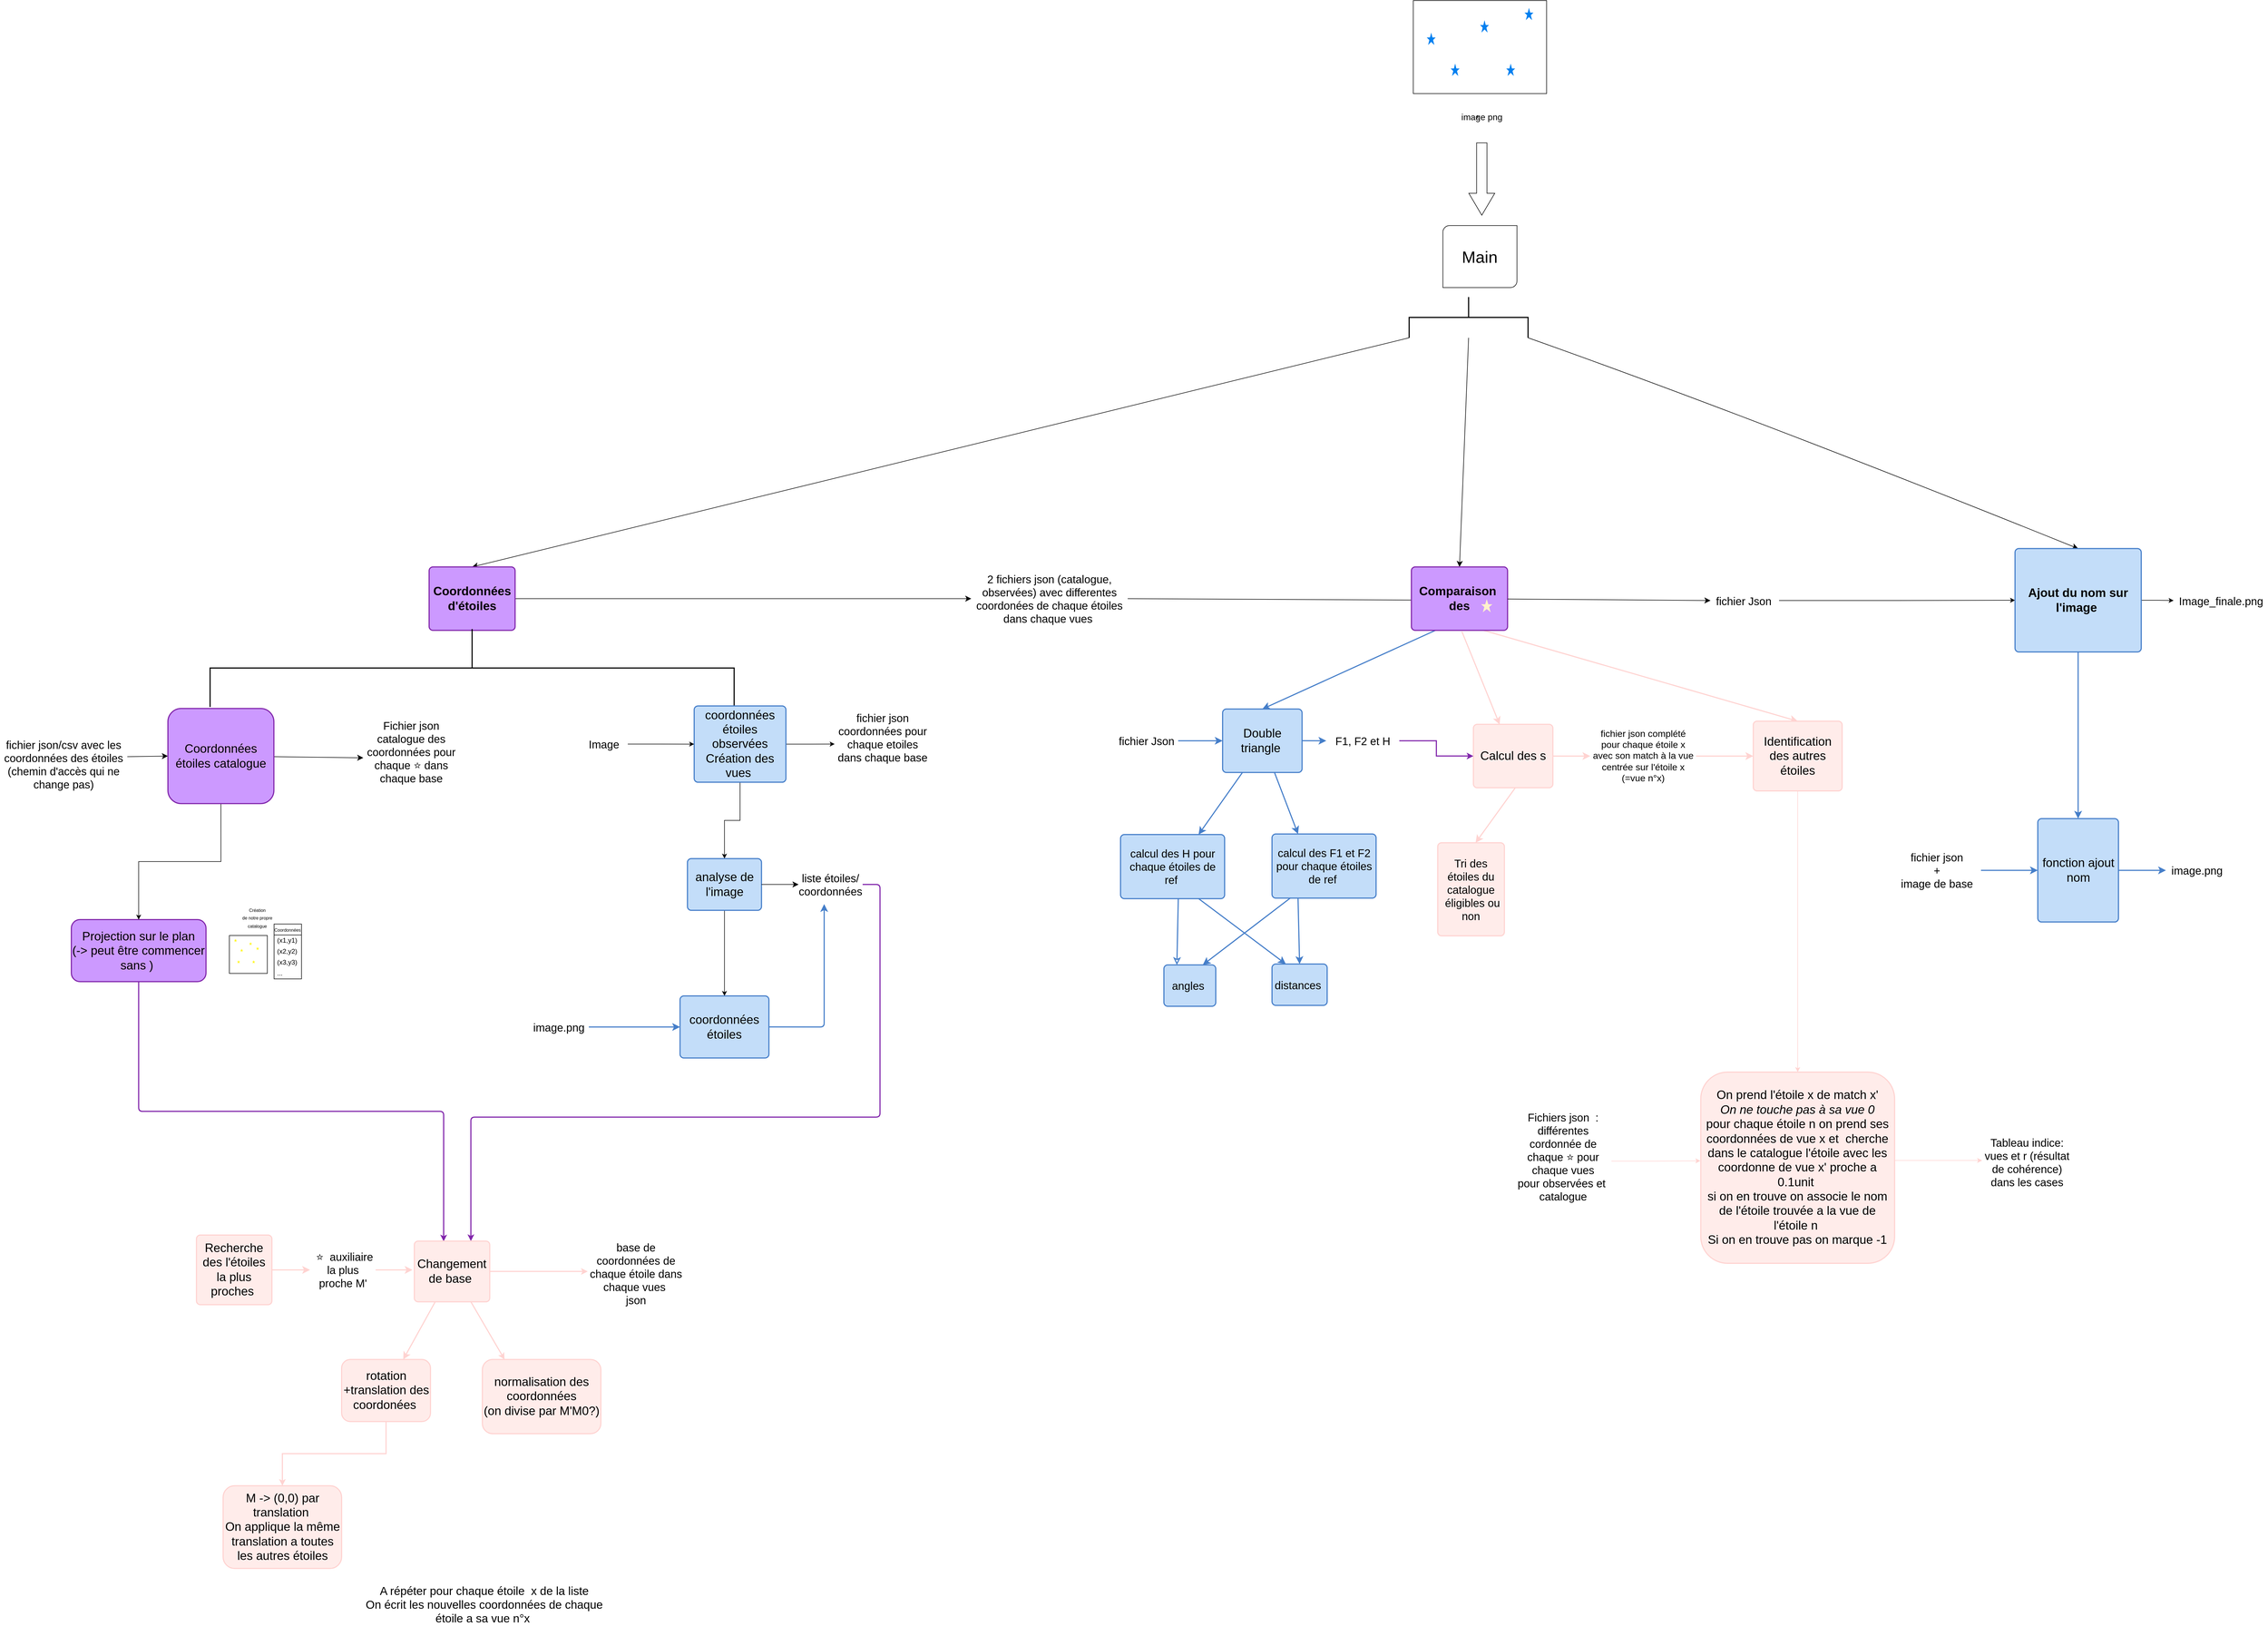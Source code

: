 <mxfile version="26.2.9">
  <diagram name="Page-1" id="2YBvvXClWsGukQMizWep">
    <mxGraphModel dx="1457" dy="742" grid="0" gridSize="10" guides="1" tooltips="1" connect="1" arrows="1" fold="1" page="1" pageScale="1" pageWidth="4681" pageHeight="3300" background="none" math="0" shadow="0">
      <root>
        <mxCell id="0" />
        <mxCell id="1" parent="0" />
        <mxCell id="vtyGRnQgsWWQ4yg0oaad-55" style="edgeStyle=none;curved=1;rounded=0;orthogonalLoop=1;jettySize=auto;html=1;exitX=1;exitY=1;exitDx=0;exitDy=0;exitPerimeter=0;entryX=0.5;entryY=0;entryDx=0;entryDy=0;fontSize=12;startSize=8;endSize=8;" parent="1" source="vtyGRnQgsWWQ4yg0oaad-3" target="vtyGRnQgsWWQ4yg0oaad-6" edge="1">
          <mxGeometry relative="1" as="geometry">
            <Array as="points" />
          </mxGeometry>
        </mxCell>
        <mxCell id="vtyGRnQgsWWQ4yg0oaad-61" style="edgeStyle=none;curved=1;rounded=0;orthogonalLoop=1;jettySize=auto;html=1;exitX=1;exitY=0.5;exitDx=0;exitDy=0;exitPerimeter=0;entryX=0.5;entryY=0;entryDx=0;entryDy=0;fontSize=12;startSize=8;endSize=8;" parent="1" source="vtyGRnQgsWWQ4yg0oaad-3" target="Y4Lj4d0mCqBKrfURwG_y-66" edge="1">
          <mxGeometry relative="1" as="geometry">
            <Array as="points" />
          </mxGeometry>
        </mxCell>
        <mxCell id="vtyGRnQgsWWQ4yg0oaad-69" style="edgeStyle=none;curved=1;rounded=0;orthogonalLoop=1;jettySize=auto;html=1;exitX=1;exitY=0;exitDx=0;exitDy=0;exitPerimeter=0;fontSize=12;startSize=8;endSize=8;entryX=0.5;entryY=0;entryDx=0;entryDy=0;" parent="1" source="vtyGRnQgsWWQ4yg0oaad-3" target="vtyGRnQgsWWQ4yg0oaad-72" edge="1">
          <mxGeometry relative="1" as="geometry">
            <mxPoint x="3627.228" y="1188.479" as="targetPoint" />
            <Array as="points">
              <mxPoint x="3240" y="928" />
            </Array>
          </mxGeometry>
        </mxCell>
        <mxCell id="vtyGRnQgsWWQ4yg0oaad-3" value="" style="strokeWidth=2;html=1;shape=mxgraph.flowchart.annotation_2;align=left;labelPosition=right;pointerEvents=1;rotation=90;" parent="1" vertex="1">
          <mxGeometry x="2692.137" y="640.171" width="74.234" height="216.685" as="geometry" />
        </mxCell>
        <mxCell id="vtyGRnQgsWWQ4yg0oaad-39" style="edgeStyle=none;curved=1;rounded=0;orthogonalLoop=1;jettySize=auto;html=1;exitX=1;exitY=0.25;exitDx=0;exitDy=0;fontSize=12;startSize=8;endSize=8;entryX=0;entryY=0.5;entryDx=0;entryDy=0;" parent="1" source="Y4Lj4d0mCqBKrfURwG_y-30" target="vtyGRnQgsWWQ4yg0oaad-35" edge="1">
          <mxGeometry relative="1" as="geometry">
            <mxPoint x="320.444" y="1563.383" as="targetPoint" />
          </mxGeometry>
        </mxCell>
        <mxCell id="Y4Lj4d0mCqBKrfURwG_y-30" value="&lt;font style=&quot;font-size: 20px;&quot;&gt;fichier json/csv avec les coordonnées des étoiles&lt;/font&gt;&lt;div&gt;&lt;font style=&quot;font-size: 20px;&quot;&gt;(chemin d&#39;accès qui ne change pas)&lt;/font&gt;&lt;/div&gt;" style="text;html=1;align=center;verticalAlign=middle;whiteSpace=wrap;rounded=0;" parent="1" vertex="1">
          <mxGeometry x="53" y="1535" width="232" height="56.53" as="geometry" />
        </mxCell>
        <mxCell id="uxtLRJ9bp2ce0IZGOA4o-36" style="edgeStyle=orthogonalEdgeStyle;rounded=1;orthogonalLoop=1;jettySize=auto;html=1;exitX=0.5;exitY=1;exitDx=0;exitDy=0;strokeColor=light-dark(#8126ab, #9577a3);strokeWidth=2;align=center;verticalAlign=middle;arcSize=14;absoluteArcSize=1;fontFamily=Helvetica;fontSize=12;fontColor=default;fontStyle=1;fillColor=#CC99FF;entryX=0.389;entryY=0.005;entryDx=0;entryDy=0;entryPerimeter=0;" parent="1" source="Y4Lj4d0mCqBKrfURwG_y-31" target="Y4Lj4d0mCqBKrfURwG_y-6" edge="1">
          <mxGeometry relative="1" as="geometry">
            <mxPoint x="860.327" y="2432.065" as="targetPoint" />
          </mxGeometry>
        </mxCell>
        <mxCell id="Y4Lj4d0mCqBKrfURwG_y-31" value="&lt;font style=&quot;font-size: 22px;&quot;&gt;Projection sur le plan&lt;/font&gt;&lt;div&gt;&lt;font style=&quot;font-size: 22px;&quot;&gt;(-&amp;gt; peut être commencer sans )&lt;span style=&quot;background-color: transparent; color: light-dark(rgb(0, 0, 0), rgb(255, 255, 255));&quot;&gt;&amp;nbsp;&lt;/span&gt;&lt;/font&gt;&lt;/div&gt;" style="whiteSpace=wrap;html=1;rounded=1;arcSize=14;strokeWidth=2;fillColor=#CC99FF;strokeColor=light-dark(#8126ab, #9577a3);" parent="1" vertex="1">
          <mxGeometry x="183" y="1846.02" width="245.42" height="113.05" as="geometry" />
        </mxCell>
        <mxCell id="Y4Lj4d0mCqBKrfURwG_y-34" value="" style="group" parent="1" vertex="1" connectable="0">
          <mxGeometry x="2682.428" y="354.998" width="134.971" height="339.16" as="geometry" />
        </mxCell>
        <mxCell id="vtyGRnQgsWWQ4yg0oaad-1" value="" style="verticalLabelPosition=bottom;verticalAlign=top;html=1;shape=mxgraph.basic.diag_round_rect;dx=6;whiteSpace=wrap;" parent="Y4Lj4d0mCqBKrfURwG_y-34" vertex="1">
          <mxGeometry y="226.107" width="134.971" height="113.053" as="geometry" />
        </mxCell>
        <mxCell id="vtyGRnQgsWWQ4yg0oaad-2" value="&lt;font style=&quot;font-size: 30px;&quot;&gt;Main&lt;/font&gt;" style="text;strokeColor=none;fillColor=none;html=1;align=center;verticalAlign=middle;whiteSpace=wrap;rounded=0;fontSize=16;" parent="Y4Lj4d0mCqBKrfURwG_y-34" vertex="1">
          <mxGeometry x="26.994" y="254.37" width="80.982" height="56.527" as="geometry" />
        </mxCell>
        <mxCell id="vtyGRnQgsWWQ4yg0oaad-4" value="" style="html=1;shadow=0;dashed=0;align=center;verticalAlign=middle;shape=mxgraph.arrows2.arrow;dy=0.6;dx=40;direction=south;notch=0;" parent="Y4Lj4d0mCqBKrfURwG_y-34" vertex="1">
          <mxGeometry x="47.24" y="75.369" width="47.24" height="131.895" as="geometry" />
        </mxCell>
        <mxCell id="vtyGRnQgsWWQ4yg0oaad-5" value="image png" style="text;strokeColor=none;fillColor=none;html=1;align=center;verticalAlign=middle;whiteSpace=wrap;rounded=0;fontSize=16;" parent="Y4Lj4d0mCqBKrfURwG_y-34" vertex="1">
          <mxGeometry x="30.368" width="80.982" height="56.527" as="geometry" />
        </mxCell>
        <mxCell id="Y4Lj4d0mCqBKrfURwG_y-35" value="" style="group" parent="Y4Lj4d0mCqBKrfURwG_y-34" vertex="1" connectable="0">
          <mxGeometry x="26.994" y="-18.842" width="13.497" height="25" as="geometry" />
        </mxCell>
        <mxCell id="Y4Lj4d0mCqBKrfURwG_y-17" value="" style="ellipse;shape=cloud;whiteSpace=wrap;html=1;" parent="Y4Lj4d0mCqBKrfURwG_y-35" vertex="1">
          <mxGeometry as="geometry" />
        </mxCell>
        <mxCell id="Y4Lj4d0mCqBKrfURwG_y-18" value="" style="ellipse;shape=cloud;whiteSpace=wrap;html=1;" parent="Y4Lj4d0mCqBKrfURwG_y-35" vertex="1">
          <mxGeometry as="geometry" />
        </mxCell>
        <mxCell id="Y4Lj4d0mCqBKrfURwG_y-20" value="" style="ellipse;shape=cloud;whiteSpace=wrap;html=1;" parent="Y4Lj4d0mCqBKrfURwG_y-35" vertex="1">
          <mxGeometry as="geometry" />
        </mxCell>
        <mxCell id="Y4Lj4d0mCqBKrfURwG_y-21" value="" style="shape=offPageConnector;whiteSpace=wrap;html=1;rotation=-180;" parent="Y4Lj4d0mCqBKrfURwG_y-35" vertex="1">
          <mxGeometry as="geometry" />
        </mxCell>
        <mxCell id="Y4Lj4d0mCqBKrfURwG_y-23" value="" style="rounded=0;whiteSpace=wrap;html=1;" parent="Y4Lj4d0mCqBKrfURwG_y-35" vertex="1">
          <mxGeometry as="geometry" />
        </mxCell>
        <mxCell id="Y4Lj4d0mCqBKrfURwG_y-24" value="" style="whiteSpace=wrap;html=1;aspect=fixed;" parent="Y4Lj4d0mCqBKrfURwG_y-35" vertex="1">
          <mxGeometry as="geometry" />
        </mxCell>
        <mxCell id="Y4Lj4d0mCqBKrfURwG_y-25" value="" style="endArrow=none;html=1;rounded=0;fontSize=12;startSize=8;endSize=8;curved=1;entryX=-0.001;entryY=0.559;entryDx=0;entryDy=0;entryPerimeter=0;" parent="Y4Lj4d0mCqBKrfURwG_y-35" edge="1">
          <mxGeometry width="50" height="50" relative="1" as="geometry">
            <mxPoint as="sourcePoint" />
            <mxPoint as="targetPoint" />
            <Array as="points" />
          </mxGeometry>
        </mxCell>
        <mxCell id="Y4Lj4d0mCqBKrfURwG_y-27" value="" style="verticalLabelPosition=bottom;verticalAlign=top;html=1;shape=mxgraph.basic.smiley" parent="Y4Lj4d0mCqBKrfURwG_y-35" vertex="1">
          <mxGeometry as="geometry" />
        </mxCell>
        <mxCell id="Y4Lj4d0mCqBKrfURwG_y-28" value="" style="verticalLabelPosition=bottom;verticalAlign=top;html=1;shape=mxgraph.basic.sun" parent="Y4Lj4d0mCqBKrfURwG_y-35" vertex="1">
          <mxGeometry width="13.497" as="geometry" />
        </mxCell>
        <mxCell id="Y4Lj4d0mCqBKrfURwG_y-19" value="" style="shape=umlActor;verticalLabelPosition=bottom;verticalAlign=top;html=1;outlineConnect=0;fontSize=3;" parent="Y4Lj4d0mCqBKrfURwG_y-34" vertex="1">
          <mxGeometry x="61.57" y="25.76" width="3.06" height="5" as="geometry" />
        </mxCell>
        <mxCell id="vtyGRnQgsWWQ4yg0oaad-54" style="edgeStyle=none;curved=1;rounded=0;orthogonalLoop=1;jettySize=auto;html=1;exitX=1;exitY=0.5;exitDx=0;exitDy=0;entryX=0;entryY=0.5;entryDx=0;entryDy=0;fontSize=12;startSize=8;endSize=8;" parent="1" source="vtyGRnQgsWWQ4yg0oaad-6" target="Y4Lj4d0mCqBKrfURwG_y-65" edge="1">
          <mxGeometry relative="1" as="geometry" />
        </mxCell>
        <mxCell id="vtyGRnQgsWWQ4yg0oaad-6" value="&lt;font style=&quot;font-size: 22px;&quot;&gt;Coordonnées&lt;/font&gt;&lt;div&gt;&lt;font style=&quot;font-size: 22px;&quot;&gt;d&#39;étoiles&lt;/font&gt;&lt;/div&gt;" style="rounded=1;whiteSpace=wrap;html=1;absoluteArcSize=1;arcSize=14;strokeWidth=2;fontSize=12;fontStyle=1;strokeColor=light-dark(#8126ab, #9577a3);align=center;verticalAlign=middle;fontFamily=Helvetica;fontColor=default;fillColor=#CC99FF;" parent="1" vertex="1">
          <mxGeometry x="835" y="1203.29" width="156.67" height="115.57" as="geometry" />
        </mxCell>
        <mxCell id="vtyGRnQgsWWQ4yg0oaad-7" value="" style="strokeWidth=2;html=1;shape=mxgraph.flowchart.annotation_2;align=left;labelPosition=right;pointerEvents=1;rotation=90;" parent="1" vertex="1">
          <mxGeometry x="842.35" y="910" width="141.96" height="955" as="geometry" />
        </mxCell>
        <mxCell id="Y4Lj4d0mCqBKrfURwG_y-61" value="" style="edgeStyle=none;curved=1;rounded=0;orthogonalLoop=1;jettySize=auto;html=1;fontSize=12;startSize=8;endSize=8;" parent="1" source="vtyGRnQgsWWQ4yg0oaad-35" target="Y4Lj4d0mCqBKrfURwG_y-60" edge="1">
          <mxGeometry relative="1" as="geometry" />
        </mxCell>
        <mxCell id="rVA7DmSS4Ny5QIhH6Kqi-3" style="edgeStyle=orthogonalEdgeStyle;rounded=0;orthogonalLoop=1;jettySize=auto;html=1;exitX=0.5;exitY=1;exitDx=0;exitDy=0;entryX=0.5;entryY=0;entryDx=0;entryDy=0;" parent="1" source="vtyGRnQgsWWQ4yg0oaad-35" target="Y4Lj4d0mCqBKrfURwG_y-31" edge="1">
          <mxGeometry relative="1" as="geometry" />
        </mxCell>
        <mxCell id="vtyGRnQgsWWQ4yg0oaad-35" value="&lt;font style=&quot;font-size: 22px;&quot;&gt;Coordonnées étoiles catalogue&lt;/font&gt;" style="rounded=1;whiteSpace=wrap;html=1;align=center;strokeWidth=2;pointerEvents=1;strokeColor=light-dark(#8126ab, #9577a3);verticalAlign=middle;arcSize=14;fontFamily=Helvetica;fontSize=12;fontColor=default;fillColor=#CC99FF;" parent="1" vertex="1">
          <mxGeometry x="358.996" y="1461.272" width="193.113" height="173.348" as="geometry" />
        </mxCell>
        <mxCell id="Y4Lj4d0mCqBKrfURwG_y-60" value="&lt;font style=&quot;font-size: 20px;&quot;&gt;Fichier json catalogue des coordonnées pour chaque&amp;nbsp;⭐ dans chaque base&lt;/font&gt;&lt;div&gt;&lt;font style=&quot;font-size: 20px;&quot;&gt;&amp;nbsp;&lt;/font&gt;&lt;/div&gt;" style="text;html=1;align=center;verticalAlign=middle;whiteSpace=wrap;rounded=0;" parent="1" vertex="1">
          <mxGeometry x="715.0" y="1524.003" width="175.462" height="56.527" as="geometry" />
        </mxCell>
        <mxCell id="vtyGRnQgsWWQ4yg0oaad-60" style="edgeStyle=none;curved=1;rounded=0;orthogonalLoop=1;jettySize=auto;html=1;exitX=1;exitY=0.5;exitDx=0;exitDy=0;fontSize=12;startSize=8;endSize=8;" parent="1" source="Y4Lj4d0mCqBKrfURwG_y-65" edge="1">
          <mxGeometry relative="1" as="geometry">
            <mxPoint x="2655.439" y="1263.848" as="targetPoint" />
          </mxGeometry>
        </mxCell>
        <mxCell id="Y4Lj4d0mCqBKrfURwG_y-65" value="&lt;font style=&quot;font-size: 20px;&quot;&gt;2 fichiers json (catalogue, observées) avec differentes coordonées de chaque étoiles dans chaque vues&amp;nbsp;&lt;/font&gt;" style="text;html=1;align=center;verticalAlign=middle;whiteSpace=wrap;rounded=0;" parent="1" vertex="1">
          <mxGeometry x="1823" y="1232.82" width="285" height="56.53" as="geometry" />
        </mxCell>
        <mxCell id="Y4Lj4d0mCqBKrfURwG_y-84" style="edgeStyle=none;rounded=0;orthogonalLoop=1;jettySize=auto;html=1;exitX=0.25;exitY=1;exitDx=0;exitDy=0;entryX=0.5;entryY=0;entryDx=0;entryDy=0;fontSize=12;startSize=8;endSize=8;strokeColor=light-dark(#457ec9, #7f6a19);strokeWidth=2;align=center;verticalAlign=middle;arcSize=14;absoluteArcSize=1;fontFamily=Helvetica;fontColor=default;fontStyle=0;fillColor=light-dark(#c3ddf9, #281d00);gradientColor=none;curved=1;" parent="1" source="Y4Lj4d0mCqBKrfURwG_y-66" target="Y4Lj4d0mCqBKrfURwG_y-67" edge="1">
          <mxGeometry relative="1" as="geometry">
            <Array as="points" />
          </mxGeometry>
        </mxCell>
        <mxCell id="ku5wXdFB79pIFWUU4cIJ-10" style="edgeStyle=none;rounded=1;orthogonalLoop=1;jettySize=auto;html=1;exitX=0.75;exitY=1;exitDx=0;exitDy=0;entryX=0.5;entryY=0;entryDx=0;entryDy=0;fontSize=14;startSize=8;endSize=8;strokeColor=light-dark(#FFD3D1,#BABDC0);strokeWidth=2;align=center;verticalAlign=middle;arcSize=14;absoluteArcSize=1;fontFamily=Helvetica;fontColor=default;fontStyle=1;fillColor=#FFECEA;" parent="1" source="Y4Lj4d0mCqBKrfURwG_y-66" target="vtyGRnQgsWWQ4yg0oaad-70" edge="1">
          <mxGeometry relative="1" as="geometry" />
        </mxCell>
        <mxCell id="Y4Lj4d0mCqBKrfURwG_y-66" value="&lt;font style=&quot;font-size: 22px;&quot;&gt;Comparaison&amp;nbsp;&lt;/font&gt;&lt;div&gt;&lt;font style=&quot;font-size: 22px;&quot;&gt;des &lt;br&gt;&lt;/font&gt;&lt;/div&gt;" style="rounded=1;whiteSpace=wrap;html=1;absoluteArcSize=1;arcSize=14;strokeWidth=2;fontSize=12;fontStyle=1;strokeColor=light-dark(#8126ab, #9577a3);align=center;verticalAlign=middle;fontFamily=Helvetica;fontColor=default;fillColor=#CC99FF;" parent="1" vertex="1">
          <mxGeometry x="2625" y="1203.29" width="175.27" height="115.57" as="geometry" />
        </mxCell>
        <mxCell id="uxtLRJ9bp2ce0IZGOA4o-37" style="edgeStyle=orthogonalEdgeStyle;rounded=0;orthogonalLoop=1;jettySize=auto;html=1;exitX=0.5;exitY=1;exitDx=0;exitDy=0;entryX=0.5;entryY=0;entryDx=0;entryDy=0;" parent="1" source="Y4Lj4d0mCqBKrfURwG_y-4" target="vtyGRnQgsWWQ4yg0oaad-8" edge="1">
          <mxGeometry relative="1" as="geometry" />
        </mxCell>
        <mxCell id="sPmx9xp8ERYwyldhlcMQ-22" value="" style="edgeStyle=orthogonalEdgeStyle;rounded=0;orthogonalLoop=1;jettySize=auto;html=1;" parent="1" source="Y4Lj4d0mCqBKrfURwG_y-4" target="Y4Lj4d0mCqBKrfURwG_y-5" edge="1">
          <mxGeometry relative="1" as="geometry" />
        </mxCell>
        <mxCell id="Y4Lj4d0mCqBKrfURwG_y-4" value="&lt;font style=&quot;font-size: 22px;&quot;&gt;coordonnées étoiles observées&lt;/font&gt;&lt;div&gt;&lt;font style=&quot;font-size: 22px;&quot;&gt;Création des vues&amp;nbsp;&lt;/font&gt;&lt;/div&gt;" style="rounded=1;whiteSpace=wrap;html=1;absoluteArcSize=1;arcSize=14;strokeWidth=2;strokeColor=light-dark(#457ec9, #7f6a19);align=center;verticalAlign=middle;fontFamily=Helvetica;fontSize=12;fontColor=default;fontStyle=0;fillColor=light-dark(#c3ddf9, #281d00);gradientColor=none;" parent="1" vertex="1">
          <mxGeometry x="1318" y="1456.65" width="167.2" height="139.03" as="geometry" />
        </mxCell>
        <mxCell id="Y4Lj4d0mCqBKrfURwG_y-5" value="&lt;font style=&quot;font-size: 20px;&quot;&gt;fichier json coordonnées pour chaque etoiles dans chaque base&lt;/font&gt;&lt;div&gt;&lt;font style=&quot;font-size: 20px;&quot;&gt;&amp;nbsp;&lt;/font&gt;&lt;/div&gt;" style="text;html=1;align=center;verticalAlign=middle;whiteSpace=wrap;rounded=0;" parent="1" vertex="1">
          <mxGeometry x="1574.002" y="1493.139" width="175.462" height="66.042" as="geometry" />
        </mxCell>
        <mxCell id="ku5wXdFB79pIFWUU4cIJ-5" value="" style="edgeStyle=none;rounded=1;orthogonalLoop=1;jettySize=auto;html=1;fontSize=14;startSize=8;endSize=8;strokeColor=light-dark(#FFD3D1,#BABDC0);strokeWidth=2;align=center;verticalAlign=middle;arcSize=14;absoluteArcSize=1;fontFamily=Helvetica;fontColor=default;fontStyle=0;fillColor=#FFECEA;entryX=0;entryY=0.5;entryDx=0;entryDy=0;" parent="1" source="Y4Lj4d0mCqBKrfURwG_y-85" target="jSAXyjk_ZXR4QeWLhcXr-4" edge="1">
          <mxGeometry relative="1" as="geometry">
            <mxPoint x="2960" y="1544.847" as="targetPoint" />
          </mxGeometry>
        </mxCell>
        <mxCell id="Y4Lj4d0mCqBKrfURwG_y-85" value="&lt;font style=&quot;font-size: 22px;&quot;&gt;Calcul des s&lt;/font&gt;" style="rounded=1;whiteSpace=wrap;html=1;absoluteArcSize=1;arcSize=14;strokeWidth=2;strokeColor=light-dark(#FFD3D1,#BABDC0);align=center;verticalAlign=middle;fontFamily=Helvetica;fontSize=14;fontColor=default;fontStyle=0;fillColor=#FFECEA;" parent="1" vertex="1">
          <mxGeometry x="2738.002" y="1490.159" width="144.835" height="115.566" as="geometry" />
        </mxCell>
        <mxCell id="vtyGRnQgsWWQ4yg0oaad-65" value="&lt;font style=&quot;font-size: 20px;&quot;&gt;Tri des étoiles du catalogue&lt;br&gt;&lt;/font&gt;&lt;div&gt;&lt;font style=&quot;font-size: 20px;&quot;&gt;&amp;nbsp;éligibles ou non&lt;/font&gt;&lt;/div&gt;" style="rounded=1;whiteSpace=wrap;html=1;absoluteArcSize=1;arcSize=14;strokeWidth=2;strokeColor=light-dark(#FFD3D1,#BABDC0);align=center;verticalAlign=middle;fontFamily=Helvetica;fontSize=14;fontColor=default;fontStyle=0;fillColor=#FFECEA;" parent="1" vertex="1">
          <mxGeometry x="2672.997" y="1706.004" width="121.474" height="169.58" as="geometry" />
        </mxCell>
        <mxCell id="Y4Lj4d0mCqBKrfURwG_y-109" style="edgeStyle=none;rounded=1;orthogonalLoop=1;jettySize=auto;html=1;entryX=0.5;entryY=1;entryDx=0;entryDy=0;fontSize=14;startSize=8;endSize=8;strokeColor=light-dark(#FFD3D1,#BABDC0);strokeWidth=2;align=center;verticalAlign=middle;arcSize=14;fontFamily=Helvetica;fontColor=default;fontStyle=0;fillColor=#FFECEA;exitX=0.5;exitY=1;exitDx=0;exitDy=0;" parent="1" edge="1">
          <mxGeometry relative="1" as="geometry">
            <mxPoint x="2814.42" y="1605.725" as="sourcePoint" />
            <mxPoint x="2742" y="1706" as="targetPoint" />
          </mxGeometry>
        </mxCell>
        <mxCell id="vtyGRnQgsWWQ4yg0oaad-70" value="&lt;font style=&quot;font-size: 22px; font-weight: normal;&quot;&gt;Identification des autres étoiles&lt;/font&gt;" style="rounded=1;whiteSpace=wrap;html=1;absoluteArcSize=1;arcSize=14;strokeWidth=2;fontSize=14;fontStyle=1;strokeColor=light-dark(#FFD3D1,#BABDC0);fillColor=#FFECEA;" parent="1" vertex="1">
          <mxGeometry x="3247.997" y="1484.389" width="161.965" height="127.128" as="geometry" />
        </mxCell>
        <mxCell id="X_0OvHiyyq__KpYY6KHa-24" value="" style="edgeStyle=orthogonalEdgeStyle;rounded=0;orthogonalLoop=1;jettySize=auto;html=1;strokeColor=light-dark(#FFD3D1,#BABDC0);exitX=1;exitY=0.5;exitDx=0;exitDy=0;" parent="1" source="X_0OvHiyyq__KpYY6KHa-25" target="X_0OvHiyyq__KpYY6KHa-18" edge="1">
          <mxGeometry relative="1" as="geometry">
            <mxPoint x="3391.602" y="1914.25" as="sourcePoint" />
            <Array as="points">
              <mxPoint x="3487" y="2285" />
              <mxPoint x="3636" y="2285" />
            </Array>
          </mxGeometry>
        </mxCell>
        <mxCell id="X_0OvHiyyq__KpYY6KHa-26" value="" style="edgeStyle=orthogonalEdgeStyle;rounded=0;orthogonalLoop=1;jettySize=auto;html=1;strokeColor=light-dark(#FFD3D1,#BABDC0);exitX=0.5;exitY=1;exitDx=0;exitDy=0;" parent="1" source="vtyGRnQgsWWQ4yg0oaad-70" target="X_0OvHiyyq__KpYY6KHa-25" edge="1">
          <mxGeometry relative="1" as="geometry">
            <mxPoint x="3310.619" y="1970.872" as="sourcePoint" />
          </mxGeometry>
        </mxCell>
        <mxCell id="X_0OvHiyyq__KpYY6KHa-1" value="" style="rounded=0;whiteSpace=wrap;html=1;" parent="1" vertex="1">
          <mxGeometry x="2628.444" y="171" width="242.947" height="169.58" as="geometry" />
        </mxCell>
        <mxCell id="X_0OvHiyyq__KpYY6KHa-2" value="" style="html=1;verticalLabelPosition=bottom;labelBackgroundColor=#ffffff;verticalAlign=top;shadow=0;dashed=0;strokeWidth=2;shape=mxgraph.ios7.misc.star;fillColor=#0080f0;strokeColor=none;sketch=0;" parent="1" vertex="1">
          <mxGeometry x="2652.996" y="229.411" width="16.196" height="22.611" as="geometry" />
        </mxCell>
        <mxCell id="X_0OvHiyyq__KpYY6KHa-3" value="" style="html=1;verticalLabelPosition=bottom;labelBackgroundColor=#ffffff;verticalAlign=top;shadow=0;dashed=0;strokeWidth=2;shape=mxgraph.ios7.misc.star;fillColor=#0080f0;strokeColor=none;sketch=0;" parent="1" vertex="1">
          <mxGeometry x="2696.605" y="285.937" width="16.196" height="22.611" as="geometry" />
        </mxCell>
        <mxCell id="X_0OvHiyyq__KpYY6KHa-4" value="" style="html=1;verticalLabelPosition=bottom;labelBackgroundColor=#ffffff;verticalAlign=top;shadow=0;dashed=0;strokeWidth=2;shape=mxgraph.ios7.misc.star;fillColor=#0080f0;strokeColor=none;sketch=0;" parent="1" vertex="1">
          <mxGeometry x="2750.175" y="206.8" width="16.196" height="22.611" as="geometry" />
        </mxCell>
        <mxCell id="X_0OvHiyyq__KpYY6KHa-5" value="" style="html=1;verticalLabelPosition=bottom;labelBackgroundColor=#ffffff;verticalAlign=top;shadow=0;dashed=0;strokeWidth=2;shape=mxgraph.ios7.misc.star;fillColor=#0080f0;strokeColor=none;sketch=0;" parent="1" vertex="1">
          <mxGeometry x="2797.833" y="285.937" width="16.196" height="22.611" as="geometry" />
        </mxCell>
        <mxCell id="X_0OvHiyyq__KpYY6KHa-6" value="" style="html=1;verticalLabelPosition=bottom;labelBackgroundColor=#ffffff;verticalAlign=top;shadow=0;dashed=0;strokeWidth=2;shape=mxgraph.ios7.misc.star;fillColor=#0080f0;strokeColor=none;sketch=0;" parent="1" vertex="1">
          <mxGeometry x="2831.157" y="184.19" width="16.196" height="22.611" as="geometry" />
        </mxCell>
        <mxCell id="rVA7DmSS4Ny5QIhH6Kqi-25" value="" style="edgeStyle=none;curved=1;rounded=0;orthogonalLoop=1;jettySize=auto;html=1;entryX=0;entryY=0.5;entryDx=0;entryDy=0;fontSize=12;startSize=8;endSize=8;" parent="1" source="Y4Lj4d0mCqBKrfURwG_y-66" target="Y4Lj4d0mCqBKrfURwG_y-114" edge="1">
          <mxGeometry relative="1" as="geometry">
            <mxPoint x="2799.857" y="1261.964" as="sourcePoint" />
            <mxPoint x="3559.743" y="1261.964" as="targetPoint" />
          </mxGeometry>
        </mxCell>
        <mxCell id="JqaUWuuIqeqrYsrJ6V1h-10" style="edgeStyle=orthogonalEdgeStyle;rounded=0;orthogonalLoop=1;jettySize=auto;html=1;" parent="1" source="Y4Lj4d0mCqBKrfURwG_y-114" target="vtyGRnQgsWWQ4yg0oaad-72" edge="1">
          <mxGeometry relative="1" as="geometry" />
        </mxCell>
        <mxCell id="Y4Lj4d0mCqBKrfURwG_y-114" value="&lt;font style=&quot;font-size: 20px;&quot;&gt;fichier Json&amp;nbsp;&lt;/font&gt;&lt;font style=&quot;font-size: 20px;&quot;&gt; &lt;br&gt;&lt;/font&gt;" style="text;html=1;align=center;verticalAlign=middle;resizable=0;points=[];autosize=1;strokeColor=none;fillColor=none;fontSize=16;" parent="1" vertex="1">
          <mxGeometry x="3170.004" y="1246.501" width="125" height="36" as="geometry" />
        </mxCell>
        <mxCell id="X_0OvHiyyq__KpYY6KHa-19" value="" style="edgeStyle=orthogonalEdgeStyle;rounded=0;orthogonalLoop=1;jettySize=auto;html=1;entryX=-0.002;entryY=0.464;entryDx=0;entryDy=0;strokeColor=light-dark(#FFD3D1,#BABDC0);entryPerimeter=0;" parent="1" source="X_0OvHiyyq__KpYY6KHa-16" target="X_0OvHiyyq__KpYY6KHa-25" edge="1">
          <mxGeometry relative="1" as="geometry">
            <mxPoint x="2999" y="2286" as="sourcePoint" />
            <mxPoint x="3087.327" y="2285.516" as="targetPoint" />
          </mxGeometry>
        </mxCell>
        <mxCell id="X_0OvHiyyq__KpYY6KHa-16" value="&lt;font style=&quot;font-size: 20px;&quot;&gt;Fichiers json&amp;nbsp; :&lt;/font&gt;&lt;div&gt;&lt;font style=&quot;font-size: 20px;&quot;&gt;différentes cordonnée de chaque&amp;nbsp;⭐ pour chaque vues&lt;/font&gt;&lt;/div&gt;&lt;div&gt;&lt;font style=&quot;font-size: 20px;&quot;&gt;pour observées et&amp;nbsp; catalogue&lt;/font&gt;&lt;/div&gt;&lt;div&gt;&lt;div&gt;&lt;br&gt;&lt;/div&gt;&lt;/div&gt;" style="text;html=1;align=center;verticalAlign=middle;whiteSpace=wrap;rounded=0;" parent="1" vertex="1">
          <mxGeometry x="2814.026" y="2257.997" width="175.462" height="56.527" as="geometry" />
        </mxCell>
        <mxCell id="X_0OvHiyyq__KpYY6KHa-18" value="&lt;font style=&quot;font-size: 20px;&quot;&gt;Tableau indice: vues et r (résultat de cohérence) dans les cases&lt;/font&gt;" style="text;html=1;align=center;verticalAlign=middle;whiteSpace=wrap;rounded=0;" parent="1" vertex="1">
          <mxGeometry x="3665" y="2255" width="164" height="66.95" as="geometry" />
        </mxCell>
        <mxCell id="X_0OvHiyyq__KpYY6KHa-25" value="&lt;div&gt;&lt;span&gt;&lt;font style=&quot;font-size: 22px;&quot;&gt;On prend l&#39;étoile x de match x&#39;&lt;/font&gt;&lt;/span&gt;&lt;/div&gt;&lt;div&gt;&lt;i&gt;&lt;font style=&quot;font-size: 22px;&quot;&gt;On ne touche pas à sa vue 0&lt;/font&gt;&lt;/i&gt;&lt;/div&gt;&lt;div&gt;&lt;font style=&quot;font-size: 22px;&quot;&gt;pour chaque étoile n on prend ses coordonnées de vue x et&amp;nbsp; cherche dans le catalogue l&#39;étoile avec les coordonne de vue x&#39; proche a 0.1unit&amp;nbsp;&lt;/font&gt;&lt;/div&gt;&lt;div&gt;&lt;font style=&quot;font-size: 22px;&quot;&gt;si on en trouve on associe le nom de l&#39;étoile trouvée a la vue de l&#39;étoile n&amp;nbsp;&lt;/font&gt;&lt;/div&gt;&lt;div&gt;&lt;font style=&quot;font-size: 22px;&quot;&gt;Si on en trouve pas on marque -1&lt;/font&gt;&lt;/div&gt;" style="whiteSpace=wrap;html=1;rounded=1;arcSize=14;strokeWidth=2;strokeColor=light-dark(#FFD3D1,#BABDC0);align=center;verticalAlign=middle;fontFamily=Helvetica;fontSize=14;fontColor=default;fontStyle=0;fillColor=#FFECEA;" parent="1" vertex="1">
          <mxGeometry x="3152.36" y="2124" width="353.23" height="348.52" as="geometry" />
        </mxCell>
        <mxCell id="eIgzOIId9O11CtZWAf4E-16" style="edgeStyle=orthogonalEdgeStyle;rounded=0;orthogonalLoop=1;jettySize=auto;html=1;exitX=0.5;exitY=1;exitDx=0;exitDy=0;entryX=0.5;entryY=0;entryDx=0;entryDy=0;" parent="1" source="vtyGRnQgsWWQ4yg0oaad-8" target="eIgzOIId9O11CtZWAf4E-9" edge="1">
          <mxGeometry relative="1" as="geometry">
            <Array as="points">
              <mxPoint x="1373" y="1971" />
            </Array>
          </mxGeometry>
        </mxCell>
        <mxCell id="vtyGRnQgsWWQ4yg0oaad-8" value="&lt;font style=&quot;font-size: 22px;&quot;&gt;analyse de l&#39;image&lt;/font&gt;" style="rounded=1;whiteSpace=wrap;html=1;absoluteArcSize=1;arcSize=14;strokeWidth=2;fillColor=light-dark(#c3ddf9, #281d00);strokeColor=light-dark(#457ec9, #7f6a19);align=center;verticalAlign=middle;fontFamily=Helvetica;fontSize=12;fontColor=default;fontStyle=0;gradientColor=none;" parent="1" vertex="1">
          <mxGeometry x="1305.731" y="1734.903" width="134.971" height="94.211" as="geometry" />
        </mxCell>
        <mxCell id="vtyGRnQgsWWQ4yg0oaad-13" style="edgeStyle=none;curved=1;rounded=0;orthogonalLoop=1;jettySize=auto;html=1;exitX=1;exitY=0.5;exitDx=0;exitDy=0;fontSize=12;startSize=8;endSize=8;" parent="1" source="vtyGRnQgsWWQ4yg0oaad-8" target="Y4Lj4d0mCqBKrfURwG_y-2" edge="1">
          <mxGeometry relative="1" as="geometry">
            <mxPoint x="1121.59" y="1576.48" as="targetPoint" />
          </mxGeometry>
        </mxCell>
        <mxCell id="uxtLRJ9bp2ce0IZGOA4o-38" style="edgeStyle=orthogonalEdgeStyle;rounded=1;orthogonalLoop=1;jettySize=auto;html=1;entryX=0.75;entryY=0;entryDx=0;entryDy=0;exitX=1;exitY=0.5;exitDx=0;exitDy=0;strokeColor=light-dark(#8126ab, #9577a3);strokeWidth=2;align=center;verticalAlign=middle;arcSize=14;absoluteArcSize=1;fontFamily=Helvetica;fontSize=12;fontColor=default;fontStyle=1;fillColor=#CC99FF;" parent="1" source="Y4Lj4d0mCqBKrfURwG_y-2" target="Y4Lj4d0mCqBKrfURwG_y-6" edge="1">
          <mxGeometry relative="1" as="geometry">
            <mxPoint x="1589.17" y="1791.43" as="sourcePoint" />
            <Array as="points">
              <mxPoint x="1656.655" y="1782.009" />
              <mxPoint x="1656.655" y="2205.959" />
              <mxPoint x="910.267" y="2205.959" />
            </Array>
          </mxGeometry>
        </mxCell>
        <mxCell id="Y4Lj4d0mCqBKrfURwG_y-2" value="&lt;font style=&quot;font-size: 20px;&quot;&gt;liste étoiles/ coordonnées&lt;/font&gt;" style="text;html=1;align=center;verticalAlign=middle;whiteSpace=wrap;rounded=0;fontFamily=Helvetica;fontSize=12;fontColor=default;fontStyle=0;" parent="1" vertex="1">
          <mxGeometry x="1508.19" y="1744.32" width="116.81" height="75.37" as="geometry" />
        </mxCell>
        <mxCell id="uxtLRJ9bp2ce0IZGOA4o-30" style="edgeStyle=orthogonalEdgeStyle;rounded=0;orthogonalLoop=1;jettySize=auto;html=1;exitX=0.5;exitY=1;exitDx=0;exitDy=0;strokeColor=light-dark(#FFD3D1,#BABDC0);strokeWidth=2;align=center;verticalAlign=middle;arcSize=14;fontFamily=Helvetica;fontSize=14;fontColor=default;fontStyle=0;fillColor=#FFECEA;curved=0;" parent="1" source="vtyGRnQgsWWQ4yg0oaad-23" target="uxtLRJ9bp2ce0IZGOA4o-31" edge="1">
          <mxGeometry relative="1" as="geometry">
            <mxPoint x="644.374" y="2944.893" as="targetPoint" />
          </mxGeometry>
        </mxCell>
        <mxCell id="vtyGRnQgsWWQ4yg0oaad-23" value="&lt;font style=&quot;font-size: 22px;&quot;&gt;rotation +translation des coordonées&amp;nbsp;&lt;/font&gt;" style="whiteSpace=wrap;html=1;rounded=1;arcSize=14;strokeWidth=2;strokeColor=light-dark(#FFD3D1,#BABDC0);align=center;verticalAlign=middle;fontFamily=Helvetica;fontSize=14;fontColor=default;fontStyle=0;fillColor=#FFECEA;" parent="1" vertex="1">
          <mxGeometry x="675.526" y="2647.79" width="161.965" height="113.053" as="geometry" />
        </mxCell>
        <mxCell id="vtyGRnQgsWWQ4yg0oaad-24" value="" style="edgeStyle=none;rounded=1;orthogonalLoop=1;jettySize=auto;html=1;fontSize=14;startSize=8;endSize=8;strokeColor=light-dark(#FFD3D1,#BABDC0);strokeWidth=2;align=center;verticalAlign=middle;arcSize=14;fontFamily=Helvetica;fontColor=default;fontStyle=0;fillColor=#FFECEA;" parent="1" source="Y4Lj4d0mCqBKrfURwG_y-6" target="vtyGRnQgsWWQ4yg0oaad-23" edge="1">
          <mxGeometry relative="1" as="geometry" />
        </mxCell>
        <mxCell id="uxtLRJ9bp2ce0IZGOA4o-17" value="" style="edgeStyle=orthogonalEdgeStyle;rounded=1;orthogonalLoop=1;jettySize=auto;html=1;strokeColor=light-dark(#FFD3D1,#BABDC0);strokeWidth=2;align=center;verticalAlign=middle;arcSize=14;fontFamily=Helvetica;fontSize=14;fontColor=default;fontStyle=0;fillColor=#FFECEA;" parent="1" source="Y4Lj4d0mCqBKrfURwG_y-6" target="uxtLRJ9bp2ce0IZGOA4o-16" edge="1">
          <mxGeometry relative="1" as="geometry" />
        </mxCell>
        <mxCell id="Y4Lj4d0mCqBKrfURwG_y-6" value="&lt;div&gt;&lt;font style=&quot;font-size: 22px;&quot;&gt;Changement de base&amp;nbsp;&lt;/font&gt;&lt;/div&gt;" style="rounded=1;whiteSpace=wrap;html=1;absoluteArcSize=1;arcSize=14;strokeWidth=2;strokeColor=light-dark(#FFD3D1,#BABDC0);align=center;verticalAlign=middle;fontFamily=Helvetica;fontSize=14;fontColor=default;fontStyle=0;fillColor=#FFECEA;" parent="1" vertex="1">
          <mxGeometry x="808.002" y="2432.001" width="137.468" height="110.641" as="geometry" />
        </mxCell>
        <mxCell id="Y4Lj4d0mCqBKrfURwG_y-10" value="" style="edgeStyle=none;rounded=1;orthogonalLoop=1;jettySize=auto;html=1;fontSize=14;startSize=8;endSize=8;strokeColor=light-dark(#FFD3D1,#BABDC0);strokeWidth=2;align=center;verticalAlign=middle;arcSize=14;fontFamily=Helvetica;fontColor=default;fontStyle=0;fillColor=#FFECEA;" parent="1" source="Y4Lj4d0mCqBKrfURwG_y-7" target="Y4Lj4d0mCqBKrfURwG_y-8" edge="1">
          <mxGeometry relative="1" as="geometry" />
        </mxCell>
        <mxCell id="Y4Lj4d0mCqBKrfURwG_y-7" value="&lt;font style=&quot;font-size: 22px;&quot;&gt;Recherche des l&#39;étoiles la plus proches&amp;nbsp;&lt;/font&gt;" style="rounded=1;whiteSpace=wrap;html=1;absoluteArcSize=1;arcSize=14;strokeWidth=2;strokeColor=light-dark(#FFD3D1,#BABDC0);align=center;verticalAlign=middle;fontFamily=Helvetica;fontSize=14;fontColor=default;fontStyle=0;fillColor=#FFECEA;" parent="1" vertex="1">
          <mxGeometry x="411.003" y="2421.027" width="137.47" height="126.857" as="geometry" />
        </mxCell>
        <mxCell id="Y4Lj4d0mCqBKrfURwG_y-9" value="" style="edgeStyle=none;rounded=1;orthogonalLoop=1;jettySize=auto;html=1;fontSize=14;startSize=8;endSize=8;entryX=0;entryY=0.5;entryDx=0;entryDy=0;strokeColor=light-dark(#FFD3D1,#BABDC0);strokeWidth=2;align=center;verticalAlign=middle;arcSize=14;fontFamily=Helvetica;fontColor=default;fontStyle=0;fillColor=#FFECEA;" parent="1" source="Y4Lj4d0mCqBKrfURwG_y-8" edge="1">
          <mxGeometry relative="1" as="geometry">
            <mxPoint x="804.747" y="2484.484" as="targetPoint" />
          </mxGeometry>
        </mxCell>
        <mxCell id="Y4Lj4d0mCqBKrfURwG_y-8" value="&lt;font style=&quot;font-size: 20px;&quot;&gt;&amp;nbsp;⭐&amp;nbsp; auxiliaire la plus proche M&#39;&lt;/font&gt;" style="text;html=1;align=center;verticalAlign=middle;whiteSpace=wrap;rounded=0;fontFamily=Helvetica;fontSize=14;fontColor=default;fontStyle=0;" parent="1" vertex="1">
          <mxGeometry x="618" y="2452" width="119.51" height="64.92" as="geometry" />
        </mxCell>
        <mxCell id="Y4Lj4d0mCqBKrfURwG_y-14" value="&lt;font style=&quot;font-size: 21px;&quot;&gt;A répéter pour chaque étoile&amp;nbsp; x de la liste&lt;/font&gt;&lt;div&gt;&lt;font style=&quot;font-size: 21px;&quot;&gt;On écrit les nouvelles coordonnées de chaque étoile a sa vue n°x&amp;nbsp;&lt;/font&gt;&lt;/div&gt;" style="text;html=1;align=center;verticalAlign=middle;whiteSpace=wrap;rounded=0;fillColor=none;strokeColor=none;fontColor=default;fontFamily=Helvetica;fontSize=14;fontStyle=0;" parent="1" vertex="1">
          <mxGeometry x="711.86" y="3062" width="447.14" height="64.93" as="geometry" />
        </mxCell>
        <mxCell id="Y4Lj4d0mCqBKrfURwG_y-15" style="edgeStyle=none;rounded=1;orthogonalLoop=1;jettySize=auto;html=1;exitX=0.5;exitY=0;exitDx=0;exitDy=0;fontSize=14;startSize=8;endSize=8;strokeColor=light-dark(#FFD3D1,#BABDC0);strokeWidth=2;align=center;verticalAlign=middle;arcSize=14;fontFamily=Helvetica;fontColor=default;fontStyle=0;fillColor=#FFECEA;" parent="1" source="Y4Lj4d0mCqBKrfURwG_y-14" target="Y4Lj4d0mCqBKrfURwG_y-14" edge="1">
          <mxGeometry relative="1" as="geometry" />
        </mxCell>
        <mxCell id="uxtLRJ9bp2ce0IZGOA4o-14" value="" style="endArrow=classic;html=1;rounded=1;exitX=0.75;exitY=1;exitDx=0;exitDy=0;strokeColor=light-dark(#FFD3D1,#BABDC0);strokeWidth=2;align=center;verticalAlign=middle;arcSize=14;fontFamily=Helvetica;fontSize=14;fontColor=default;fontStyle=0;fillColor=#FFECEA;" parent="1" source="Y4Lj4d0mCqBKrfURwG_y-6" edge="1">
          <mxGeometry width="50" height="50" relative="1" as="geometry">
            <mxPoint x="918.473" y="2195.577" as="sourcePoint" />
            <mxPoint x="972.461" y="2647.79" as="targetPoint" />
          </mxGeometry>
        </mxCell>
        <mxCell id="uxtLRJ9bp2ce0IZGOA4o-15" value="&lt;font style=&quot;font-size: 22px;&quot;&gt;normalisation des coordonnées&lt;/font&gt;&lt;div&gt;&lt;font style=&quot;font-size: 22px;&quot;&gt;(on divise par M&#39;M0?)&lt;/font&gt;&lt;/div&gt;" style="rounded=1;whiteSpace=wrap;html=1;strokeColor=light-dark(#FFD3D1,#BABDC0);strokeWidth=2;align=center;verticalAlign=middle;arcSize=14;fontFamily=Helvetica;fontSize=14;fontColor=default;fontStyle=0;fillColor=#FFECEA;" parent="1" vertex="1">
          <mxGeometry x="931.97" y="2647.79" width="216.03" height="135.21" as="geometry" />
        </mxCell>
        <mxCell id="sPmx9xp8ERYwyldhlcMQ-23" value="" style="edgeStyle=orthogonalEdgeStyle;rounded=0;orthogonalLoop=1;jettySize=auto;html=1;" parent="1" source="uxtLRJ9bp2ce0IZGOA4o-23" target="Y4Lj4d0mCqBKrfURwG_y-4" edge="1">
          <mxGeometry relative="1" as="geometry" />
        </mxCell>
        <mxCell id="uxtLRJ9bp2ce0IZGOA4o-23" value="&lt;font style=&quot;font-size: 20px;&quot;&gt;Image&amp;nbsp;&lt;/font&gt;" style="text;html=1;align=center;verticalAlign=middle;whiteSpace=wrap;rounded=0;" parent="1" vertex="1">
          <mxGeometry x="1115.999" y="1497.895" width="80.982" height="56.527" as="geometry" />
        </mxCell>
        <mxCell id="uxtLRJ9bp2ce0IZGOA4o-31" value="&lt;font style=&quot;font-size: 22px;&quot;&gt;M -&amp;gt; (0,0) par translation&amp;nbsp;&lt;/font&gt;&lt;div&gt;&lt;font style=&quot;font-size: 22px;&quot;&gt;On applique la même translation a toutes les autres étoiles&lt;/font&gt;&lt;/div&gt;" style="rounded=1;whiteSpace=wrap;html=1;strokeColor=light-dark(#FFD3D1,#BABDC0);strokeWidth=2;align=center;verticalAlign=middle;arcSize=14;fontFamily=Helvetica;fontSize=14;fontColor=default;fontStyle=0;fillColor=#FFECEA;" parent="1" vertex="1">
          <mxGeometry x="459.572" y="2877.909" width="215.953" height="150.738" as="geometry" />
        </mxCell>
        <mxCell id="uxtLRJ9bp2ce0IZGOA4o-16" value="&lt;div&gt;&lt;font style=&quot;font-size: 20px;&quot;&gt;&lt;br&gt;&lt;/font&gt;&lt;/div&gt;&lt;div&gt;&lt;font style=&quot;font-size: 20px;&quot;&gt;base de coordonnées de chaque étoile dans chaque vues&amp;nbsp;&lt;/font&gt;&lt;/div&gt;&lt;div&gt;&lt;font style=&quot;font-size: 20px;&quot;&gt;json&lt;/font&gt;&lt;/div&gt;&lt;div&gt;&lt;br&gt;&lt;/div&gt;" style="rounded=1;whiteSpace=wrap;html=1;absoluteArcSize=1;arcSize=14;strokeWidth=2;strokeColor=none;fillColor=none;" parent="1" vertex="1">
          <mxGeometry x="1124" y="2393.11" width="175.75" height="188.42" as="geometry" />
        </mxCell>
        <mxCell id="eIgzOIId9O11CtZWAf4E-5" value="" style="group;movable=1;resizable=1;rotatable=1;deletable=1;editable=1;locked=0;connectable=1;" parent="1" connectable="0" vertex="1">
          <mxGeometry x="470.998" y="1827.005" width="149.749" height="174.963" as="geometry" />
        </mxCell>
        <mxCell id="sPmx9xp8ERYwyldhlcMQ-1" value="&lt;font style=&quot;font-size: 8px;&quot;&gt;Création&lt;/font&gt;&lt;div&gt;&lt;font style=&quot;font-size: 8px;&quot;&gt;de notre propre catalogue&lt;/font&gt;&lt;/div&gt;" style="text;html=1;align=center;verticalAlign=middle;whiteSpace=wrap;rounded=0;movable=0;resizable=0;rotatable=0;deletable=0;editable=0;locked=1;connectable=0;" parent="eIgzOIId9O11CtZWAf4E-5" vertex="1">
          <mxGeometry x="21.43" width="60" height="30" as="geometry" />
        </mxCell>
        <mxCell id="sPmx9xp8ERYwyldhlcMQ-3" value="" style="whiteSpace=wrap;html=1;aspect=fixed;movable=1;resizable=1;rotatable=1;deletable=1;editable=1;locked=0;connectable=1;" parent="eIgzOIId9O11CtZWAf4E-5" vertex="1">
          <mxGeometry y="47.993" width="69.145" height="69.145" as="geometry" />
        </mxCell>
        <mxCell id="sPmx9xp8ERYwyldhlcMQ-4" value="" style="html=1;verticalLabelPosition=bottom;labelBackgroundColor=#ffffff;verticalAlign=top;shadow=0;dashed=0;strokeWidth=2;shape=mxgraph.ios7.misc.star;fillColor=#FFF721;strokeColor=none;sketch=0;movable=0;resizable=0;rotatable=0;deletable=0;editable=0;locked=1;connectable=0;" parent="eIgzOIId9O11CtZWAf4E-5" vertex="1">
          <mxGeometry x="8.35" y="53.97" width="5.62" height="5.97" as="geometry" />
        </mxCell>
        <mxCell id="sPmx9xp8ERYwyldhlcMQ-5" value="" style="html=1;verticalLabelPosition=bottom;labelBackgroundColor=#ffffff;verticalAlign=top;shadow=0;dashed=0;strokeWidth=2;shape=mxgraph.ios7.misc.star;fillColor=#FFF721;strokeColor=none;sketch=0;movable=0;resizable=0;rotatable=0;deletable=0;editable=0;locked=1;connectable=0;" parent="eIgzOIId9O11CtZWAf4E-5" vertex="1">
          <mxGeometry x="35.81" y="59.94" width="5.62" height="5.97" as="geometry" />
        </mxCell>
        <mxCell id="sPmx9xp8ERYwyldhlcMQ-6" value="" style="html=1;verticalLabelPosition=bottom;labelBackgroundColor=#ffffff;verticalAlign=top;shadow=0;dashed=0;strokeWidth=2;shape=mxgraph.ios7.misc.star;fillColor=#FFF721;strokeColor=none;sketch=0;movable=0;resizable=0;rotatable=0;deletable=0;editable=0;locked=1;connectable=0;" parent="eIgzOIId9O11CtZWAf4E-5" vertex="1">
          <mxGeometry x="13.97" y="92.98" width="5.62" height="5.97" as="geometry" />
        </mxCell>
        <mxCell id="sPmx9xp8ERYwyldhlcMQ-7" value="" style="html=1;verticalLabelPosition=bottom;labelBackgroundColor=#ffffff;verticalAlign=top;shadow=0;dashed=0;strokeWidth=2;shape=mxgraph.ios7.misc.star;fillColor=#FFF721;strokeColor=none;sketch=0;movable=0;resizable=0;rotatable=0;deletable=0;editable=0;locked=1;connectable=0;" parent="eIgzOIId9O11CtZWAf4E-5" vertex="1">
          <mxGeometry x="19.59" y="72.01" width="5.62" height="5.97" as="geometry" />
        </mxCell>
        <mxCell id="sPmx9xp8ERYwyldhlcMQ-8" value="" style="html=1;verticalLabelPosition=bottom;labelBackgroundColor=#ffffff;verticalAlign=top;shadow=0;dashed=0;strokeWidth=2;shape=mxgraph.ios7.misc.star;fillColor=#FFF721;strokeColor=none;sketch=0;movable=0;resizable=0;rotatable=0;deletable=0;editable=0;locked=1;connectable=0;" parent="eIgzOIId9O11CtZWAf4E-5" vertex="1">
          <mxGeometry x="41.43" y="92.98" width="5.62" height="5.97" as="geometry" />
        </mxCell>
        <mxCell id="sPmx9xp8ERYwyldhlcMQ-9" value="" style="html=1;verticalLabelPosition=bottom;labelBackgroundColor=#ffffff;verticalAlign=top;shadow=0;dashed=0;strokeWidth=2;shape=mxgraph.ios7.misc.star;fillColor=#FFF721;strokeColor=none;sketch=0;movable=0;resizable=0;rotatable=0;deletable=0;editable=0;locked=1;connectable=0;" parent="eIgzOIId9O11CtZWAf4E-5" vertex="1">
          <mxGeometry x="48.62" y="68.73" width="5.62" height="5.97" as="geometry" />
        </mxCell>
        <mxCell id="sPmx9xp8ERYwyldhlcMQ-10" value="&lt;font style=&quot;font-size: 8px;&quot;&gt;Coordonnées&lt;/font&gt;" style="swimlane;fontStyle=0;childLayout=stackLayout;horizontal=1;startSize=20;horizontalStack=0;resizeParent=1;resizeParentMax=0;resizeLast=0;collapsible=1;marginBottom=0;whiteSpace=wrap;html=1;movable=0;resizable=0;rotatable=0;deletable=0;editable=0;locked=1;connectable=0;" parent="eIgzOIId9O11CtZWAf4E-5" vertex="1">
          <mxGeometry x="81.43" y="27.14" width="50" height="100" as="geometry">
            <mxRectangle x="-240" y="715" width="90" height="30" as="alternateBounds" />
          </mxGeometry>
        </mxCell>
        <mxCell id="sPmx9xp8ERYwyldhlcMQ-11" value="(x1,y1)" style="text;strokeColor=none;fillColor=none;align=left;verticalAlign=middle;spacingLeft=4;spacingRight=4;overflow=hidden;points=[[0,0.5],[1,0.5]];portConstraint=eastwest;rotatable=0;whiteSpace=wrap;html=1;movable=0;resizable=0;deletable=0;editable=0;locked=1;connectable=0;" parent="sPmx9xp8ERYwyldhlcMQ-10" vertex="1">
          <mxGeometry y="20" width="50" height="20" as="geometry" />
        </mxCell>
        <mxCell id="sPmx9xp8ERYwyldhlcMQ-12" value="(x2,y2)" style="text;strokeColor=none;fillColor=none;align=left;verticalAlign=middle;spacingLeft=4;spacingRight=4;overflow=hidden;points=[[0,0.5],[1,0.5]];portConstraint=eastwest;rotatable=0;whiteSpace=wrap;html=1;movable=0;resizable=0;deletable=0;editable=0;locked=1;connectable=0;" parent="sPmx9xp8ERYwyldhlcMQ-10" vertex="1">
          <mxGeometry y="40" width="50" height="20" as="geometry" />
        </mxCell>
        <mxCell id="sPmx9xp8ERYwyldhlcMQ-13" value="(x3,y3)" style="text;strokeColor=none;fillColor=none;align=left;verticalAlign=middle;spacingLeft=4;spacingRight=4;overflow=hidden;points=[[0,0.5],[1,0.5]];portConstraint=eastwest;rotatable=0;whiteSpace=wrap;html=1;movable=0;resizable=0;deletable=0;editable=0;locked=1;connectable=0;" parent="sPmx9xp8ERYwyldhlcMQ-10" vertex="1">
          <mxGeometry y="60" width="50" height="20" as="geometry" />
        </mxCell>
        <mxCell id="sPmx9xp8ERYwyldhlcMQ-19" value="..." style="text;strokeColor=none;fillColor=none;align=left;verticalAlign=middle;spacingLeft=4;spacingRight=4;overflow=hidden;points=[[0,0.5],[1,0.5]];portConstraint=eastwest;rotatable=0;whiteSpace=wrap;html=1;movable=0;resizable=0;deletable=0;editable=0;locked=1;connectable=0;" parent="sPmx9xp8ERYwyldhlcMQ-10" vertex="1">
          <mxGeometry y="80" width="50" height="20" as="geometry" />
        </mxCell>
        <mxCell id="eIgzOIId9O11CtZWAf4E-9" value="&lt;font style=&quot;font-size: 22px;&quot;&gt;coordonnées&lt;/font&gt;&lt;div&gt;&lt;font style=&quot;font-size: 22px;&quot;&gt;étoiles&lt;/font&gt;&lt;/div&gt;" style="whiteSpace=wrap;html=1;rounded=1;absoluteArcSize=1;arcSize=14;strokeWidth=2;fillColor=light-dark(#c3ddf9, #281d00);strokeColor=light-dark(#457ec9, #7f6a19);align=center;verticalAlign=middle;fontFamily=Helvetica;fontSize=12;fontColor=default;fontStyle=0;gradientColor=none;" parent="1" vertex="1">
          <mxGeometry x="1292.233" y="1985.151" width="161.965" height="113.053" as="geometry" />
        </mxCell>
        <mxCell id="eIgzOIId9O11CtZWAf4E-12" value="" style="edgeStyle=orthogonalEdgeStyle;rounded=1;orthogonalLoop=1;jettySize=auto;html=1;strokeColor=light-dark(#457ec9, #7f6a19);strokeWidth=2;align=center;verticalAlign=middle;arcSize=14;absoluteArcSize=1;fontFamily=Helvetica;fontSize=12;fontColor=default;fontStyle=0;labelBackgroundColor=default;startSize=8;endArrow=classic;endSize=8;fillColor=light-dark(#c3ddf9, #281d00);gradientColor=none;" parent="1" source="eIgzOIId9O11CtZWAf4E-11" target="eIgzOIId9O11CtZWAf4E-9" edge="1">
          <mxGeometry relative="1" as="geometry" />
        </mxCell>
        <mxCell id="eIgzOIId9O11CtZWAf4E-11" value="&lt;font style=&quot;font-size: 20px;&quot;&gt;image.png&lt;/font&gt;" style="text;html=1;align=center;verticalAlign=middle;resizable=0;points=[];autosize=1;strokeColor=none;fillColor=none;" parent="1" vertex="1">
          <mxGeometry x="1015.004" y="2023.674" width="111" height="36" as="geometry" />
        </mxCell>
        <mxCell id="eIgzOIId9O11CtZWAf4E-15" style="edgeStyle=orthogonalEdgeStyle;rounded=1;orthogonalLoop=1;jettySize=auto;html=1;exitX=1;exitY=0.5;exitDx=0;exitDy=0;entryX=0.4;entryY=0.975;entryDx=0;entryDy=0;entryPerimeter=0;strokeColor=light-dark(#457ec9, #7f6a19);strokeWidth=2;align=center;verticalAlign=middle;arcSize=14;absoluteArcSize=1;fontFamily=Helvetica;fontSize=12;fontColor=default;fontStyle=0;labelBackgroundColor=default;startSize=8;endArrow=classic;endSize=8;fillColor=light-dark(#c3ddf9, #281d00);gradientColor=none;" parent="1" source="eIgzOIId9O11CtZWAf4E-9" target="Y4Lj4d0mCqBKrfURwG_y-2" edge="1">
          <mxGeometry relative="1" as="geometry" />
        </mxCell>
        <mxCell id="Y4Lj4d0mCqBKrfURwG_y-50" value="" style="group" parent="1" vertex="1" connectable="0">
          <mxGeometry x="2355.003" y="1691.003" width="284.113" height="305.244" as="geometry" />
        </mxCell>
        <mxCell id="Y4Lj4d0mCqBKrfURwG_y-41" value="&lt;font style=&quot;font-size: 20px;&quot;&gt;calcul des F1 et F2 pour chaque étoiles de ref&amp;nbsp;&lt;/font&gt;" style="rounded=1;whiteSpace=wrap;html=1;absoluteArcSize=1;arcSize=14;strokeWidth=2;strokeColor=light-dark(#457ec9, #7f6a19);align=center;verticalAlign=middle;fontFamily=Helvetica;fontSize=12;fontColor=default;fontStyle=0;fillColor=light-dark(#c3ddf9, #281d00);gradientColor=none;" parent="Y4Lj4d0mCqBKrfURwG_y-50" vertex="1">
          <mxGeometry x="16" y="-1" width="189.634" height="116.822" as="geometry" />
        </mxCell>
        <mxCell id="Y4Lj4d0mCqBKrfURwG_y-57" value="&lt;font style=&quot;font-size: 20px;&quot;&gt;distances&amp;nbsp;&lt;/font&gt;" style="rounded=1;whiteSpace=wrap;html=1;absoluteArcSize=1;arcSize=14;strokeWidth=2;strokeColor=light-dark(#457ec9, #7f6a19);align=center;verticalAlign=middle;fontFamily=Helvetica;fontSize=12;fontColor=default;fontStyle=0;fillColor=light-dark(#c3ddf9, #281d00);gradientColor=none;" parent="Y4Lj4d0mCqBKrfURwG_y-50" vertex="1">
          <mxGeometry x="16.0" y="236" width="100.49" height="75.37" as="geometry" />
        </mxCell>
        <mxCell id="Y4Lj4d0mCqBKrfURwG_y-73" style="edgeStyle=none;rounded=1;orthogonalLoop=1;jettySize=auto;html=1;exitX=0.25;exitY=1;exitDx=0;exitDy=0;entryX=0.5;entryY=0;entryDx=0;entryDy=0;fontSize=12;startSize=8;endSize=8;strokeColor=light-dark(#457ec9, #7f6a19);strokeWidth=2;align=center;verticalAlign=middle;arcSize=14;absoluteArcSize=1;fontFamily=Helvetica;fontColor=default;fontStyle=0;fillColor=light-dark(#c3ddf9, #281d00);gradientColor=none;" parent="Y4Lj4d0mCqBKrfURwG_y-50" source="Y4Lj4d0mCqBKrfURwG_y-41" target="Y4Lj4d0mCqBKrfURwG_y-57" edge="1">
          <mxGeometry relative="1" as="geometry" />
        </mxCell>
        <mxCell id="Y4Lj4d0mCqBKrfURwG_y-70" style="edgeStyle=none;rounded=1;orthogonalLoop=1;jettySize=auto;html=1;exitX=0.25;exitY=0;exitDx=0;exitDy=0;fontSize=12;startSize=8;endSize=8;strokeColor=light-dark(#457ec9, #7f6a19);strokeWidth=2;align=center;verticalAlign=middle;arcSize=14;absoluteArcSize=1;fontFamily=Helvetica;fontColor=default;fontStyle=0;fillColor=light-dark(#c3ddf9, #281d00);gradientColor=none;entryX=0.555;entryY=0.981;entryDx=0;entryDy=0;entryPerimeter=0;startArrow=classic;startFill=0;endArrow=none;endFill=1;" parent="1" source="Y4Lj4d0mCqBKrfURwG_y-56" target="Y4Lj4d0mCqBKrfURwG_y-55" edge="1">
          <mxGeometry relative="1" as="geometry">
            <mxPoint x="2197.888" y="1796.725" as="targetPoint" />
          </mxGeometry>
        </mxCell>
        <mxCell id="Y4Lj4d0mCqBKrfURwG_y-55" value="&lt;font style=&quot;font-size: 20px;&quot;&gt;calcul des H pour chaque étoiles de ref&amp;nbsp;&lt;/font&gt;" style="rounded=1;whiteSpace=wrap;html=1;absoluteArcSize=1;arcSize=14;strokeWidth=2;strokeColor=light-dark(#457ec9, #7f6a19);align=center;verticalAlign=middle;fontFamily=Helvetica;fontSize=12;fontColor=default;fontStyle=0;fillColor=light-dark(#c3ddf9, #281d00);gradientColor=none;" parent="1" vertex="1">
          <mxGeometry x="2095.001" y="1691.003" width="189.634" height="116.822" as="geometry" />
        </mxCell>
        <mxCell id="Y4Lj4d0mCqBKrfURwG_y-56" value="&lt;font style=&quot;font-size: 20px;&quot;&gt;angles&amp;nbsp;&lt;/font&gt;" style="rounded=1;whiteSpace=wrap;html=1;absoluteArcSize=1;arcSize=14;strokeWidth=2;strokeColor=light-dark(#457ec9, #7f6a19);align=center;verticalAlign=middle;fontFamily=Helvetica;fontSize=12;fontColor=default;fontStyle=0;fillColor=light-dark(#c3ddf9, #281d00);gradientColor=none;" parent="1" vertex="1">
          <mxGeometry x="2174.005" y="1928.628" width="94.48" height="75.369" as="geometry" />
        </mxCell>
        <mxCell id="Y4Lj4d0mCqBKrfURwG_y-71" style="edgeStyle=none;rounded=0;orthogonalLoop=1;jettySize=auto;html=1;fontSize=12;startSize=8;endSize=8;strokeColor=light-dark(#457ec9, #7f6a19);strokeWidth=2;align=center;verticalAlign=middle;arcSize=14;absoluteArcSize=1;fontFamily=Helvetica;fontColor=default;fontStyle=0;fillColor=light-dark(#c3ddf9, #281d00);gradientColor=none;curved=0;entryX=0.25;entryY=0;entryDx=0;entryDy=0;exitX=0.75;exitY=1;exitDx=0;exitDy=0;" parent="1" source="Y4Lj4d0mCqBKrfURwG_y-55" target="Y4Lj4d0mCqBKrfURwG_y-57" edge="1">
          <mxGeometry relative="1" as="geometry">
            <Array as="points" />
          </mxGeometry>
        </mxCell>
        <mxCell id="Y4Lj4d0mCqBKrfURwG_y-82" value="" style="group" parent="1" vertex="1" connectable="0">
          <mxGeometry x="2119.001" y="1462.277" width="484" height="115.566" as="geometry" />
        </mxCell>
        <mxCell id="Y4Lj4d0mCqBKrfURwG_y-81" style="edgeStyle=none;rounded=1;orthogonalLoop=1;jettySize=auto;html=1;exitX=1;exitY=0.5;exitDx=0;exitDy=0;entryX=0;entryY=0.5;entryDx=0;entryDy=0;fontSize=12;startSize=8;endSize=8;strokeColor=light-dark(#457ec9, #7f6a19);strokeWidth=2;align=center;verticalAlign=middle;arcSize=14;absoluteArcSize=1;fontFamily=Helvetica;fontColor=default;fontStyle=0;fillColor=light-dark(#c3ddf9, #281d00);gradientColor=none;" parent="Y4Lj4d0mCqBKrfURwG_y-82" source="Y4Lj4d0mCqBKrfURwG_y-67" target="Y4Lj4d0mCqBKrfURwG_y-80" edge="1">
          <mxGeometry relative="1" as="geometry" />
        </mxCell>
        <mxCell id="Y4Lj4d0mCqBKrfURwG_y-67" value="&lt;font style=&quot;font-size: 22px;&quot;&gt;Double triangle&amp;nbsp;&lt;/font&gt;" style="rounded=1;whiteSpace=wrap;html=1;absoluteArcSize=1;arcSize=14;strokeWidth=2;strokeColor=light-dark(#457ec9, #7f6a19);align=center;verticalAlign=middle;fontFamily=Helvetica;fontSize=12;fontColor=default;fontStyle=0;fillColor=light-dark(#c3ddf9, #281d00);gradientColor=none;" parent="Y4Lj4d0mCqBKrfURwG_y-82" vertex="1">
          <mxGeometry x="161.965" width="144.835" height="115.566" as="geometry" />
        </mxCell>
        <mxCell id="Y4Lj4d0mCqBKrfURwG_y-79" value="" style="edgeStyle=none;rounded=1;orthogonalLoop=1;jettySize=auto;html=1;fontSize=12;startSize=8;endSize=8;strokeColor=light-dark(#457ec9, #7f6a19);strokeWidth=2;align=center;verticalAlign=middle;arcSize=14;absoluteArcSize=1;fontFamily=Helvetica;fontColor=default;fontStyle=0;fillColor=light-dark(#c3ddf9, #281d00);gradientColor=none;" parent="Y4Lj4d0mCqBKrfURwG_y-82" source="Y4Lj4d0mCqBKrfURwG_y-78" target="Y4Lj4d0mCqBKrfURwG_y-67" edge="1">
          <mxGeometry relative="1" as="geometry" />
        </mxCell>
        <mxCell id="Y4Lj4d0mCqBKrfURwG_y-78" value="&lt;div&gt;&lt;font style=&quot;font-size: 20px;&quot;&gt;fichier Json&lt;/font&gt;&lt;/div&gt;" style="text;html=1;align=center;verticalAlign=middle;whiteSpace=wrap;rounded=0;fontFamily=Helvetica;fontSize=12;fontColor=default;fontStyle=0;" parent="Y4Lj4d0mCqBKrfURwG_y-82" vertex="1">
          <mxGeometry x="-34" y="29.53" width="114.98" height="56.53" as="geometry" />
        </mxCell>
        <mxCell id="Y4Lj4d0mCqBKrfURwG_y-80" value="&lt;font style=&quot;font-size: 20px;&quot;&gt;F1, F2 et H&lt;/font&gt;" style="text;html=1;align=center;verticalAlign=middle;whiteSpace=wrap;rounded=0;" parent="Y4Lj4d0mCqBKrfURwG_y-82" vertex="1">
          <mxGeometry x="350.92" y="29.53" width="133.08" height="56.53" as="geometry" />
        </mxCell>
        <mxCell id="Y4Lj4d0mCqBKrfURwG_y-75" style="edgeStyle=none;rounded=1;orthogonalLoop=1;jettySize=auto;html=1;exitX=0.25;exitY=0;exitDx=0;exitDy=0;fontSize=12;startSize=8;endSize=8;strokeColor=light-dark(#457ec9, #7f6a19);strokeWidth=2;align=center;verticalAlign=middle;arcSize=14;absoluteArcSize=1;fontFamily=Helvetica;fontColor=default;fontStyle=0;fillColor=light-dark(#c3ddf9, #281d00);gradientColor=none;endArrow=none;startFill=1;startArrow=classic;" parent="1" source="Y4Lj4d0mCqBKrfURwG_y-41" target="Y4Lj4d0mCqBKrfURwG_y-67" edge="1">
          <mxGeometry relative="1" as="geometry" />
        </mxCell>
        <mxCell id="Y4Lj4d0mCqBKrfURwG_y-74" style="edgeStyle=none;rounded=1;orthogonalLoop=1;jettySize=auto;html=1;exitX=0.75;exitY=0;exitDx=0;exitDy=0;entryX=0.25;entryY=1;entryDx=0;entryDy=0;fontSize=12;startSize=8;endSize=8;strokeColor=light-dark(#457ec9, #7f6a19);strokeWidth=2;align=center;verticalAlign=middle;arcSize=14;absoluteArcSize=1;fontFamily=Helvetica;fontColor=default;fontStyle=0;fillColor=light-dark(#c3ddf9, #281d00);gradientColor=none;startArrow=classic;startFill=1;endArrow=none;" parent="1" source="Y4Lj4d0mCqBKrfURwG_y-55" target="Y4Lj4d0mCqBKrfURwG_y-67" edge="1">
          <mxGeometry relative="1" as="geometry" />
        </mxCell>
        <mxCell id="JqaUWuuIqeqrYsrJ6V1h-1" style="edgeStyle=orthogonalEdgeStyle;rounded=0;orthogonalLoop=1;jettySize=auto;html=1;exitX=0.5;exitY=1;exitDx=0;exitDy=0;" parent="1" source="X_0OvHiyyq__KpYY6KHa-25" target="X_0OvHiyyq__KpYY6KHa-25" edge="1">
          <mxGeometry relative="1" as="geometry" />
        </mxCell>
        <mxCell id="rVA7DmSS4Ny5QIhH6Kqi-30" value="" style="edgeStyle=orthogonalEdgeStyle;rounded=1;orthogonalLoop=1;jettySize=auto;html=1;strokeColor=light-dark(#457ec9, #7f6a19);strokeWidth=2;align=center;verticalAlign=middle;arcSize=14;absoluteArcSize=1;fontFamily=Helvetica;fontSize=12;fontColor=default;fontStyle=0;labelBackgroundColor=default;startSize=8;endArrow=classic;endSize=8;fillColor=light-dark(#c3ddf9, #281d00);gradientColor=none;" parent="1" source="vtyGRnQgsWWQ4yg0oaad-72" target="rVA7DmSS4Ny5QIhH6Kqi-29" edge="1">
          <mxGeometry relative="1" as="geometry" />
        </mxCell>
        <mxCell id="eIgzOIId9O11CtZWAf4E-8" value="" style="edgeStyle=orthogonalEdgeStyle;rounded=0;orthogonalLoop=1;jettySize=auto;html=1;" parent="1" source="vtyGRnQgsWWQ4yg0oaad-72" target="eIgzOIId9O11CtZWAf4E-7" edge="1">
          <mxGeometry relative="1" as="geometry" />
        </mxCell>
        <mxCell id="vtyGRnQgsWWQ4yg0oaad-72" value="&lt;font style=&quot;font-size: 22px;&quot;&gt;Ajout du nom sur l&#39;image&lt;/font&gt;&lt;span style=&quot;font-size: 22px; background-color: transparent; color: light-dark(rgb(0, 0, 0), rgb(255, 255, 255));&quot;&gt;&amp;nbsp;&lt;/span&gt;" style="rounded=1;whiteSpace=wrap;html=1;absoluteArcSize=1;arcSize=14;strokeWidth=2;fontSize=14;fontStyle=1;fillColor=light-dark(#c3ddf9, #281d00);strokeColor=light-dark(#457ec9, #7f6a19);gradientColor=none;" parent="1" vertex="1">
          <mxGeometry x="3725" y="1169.79" width="230" height="188.42" as="geometry" />
        </mxCell>
        <mxCell id="eIgzOIId9O11CtZWAf4E-4" value="" style="edgeStyle=orthogonalEdgeStyle;rounded=1;orthogonalLoop=1;jettySize=auto;html=1;strokeColor=light-dark(#457ec9, #7f6a19);strokeWidth=2;align=center;verticalAlign=middle;arcSize=14;absoluteArcSize=1;fontFamily=Helvetica;fontSize=12;fontColor=default;fontStyle=0;labelBackgroundColor=default;startSize=8;endArrow=classic;endSize=8;fillColor=light-dark(#c3ddf9, #281d00);gradientColor=none;" parent="1" source="rVA7DmSS4Ny5QIhH6Kqi-29" target="eIgzOIId9O11CtZWAf4E-3" edge="1">
          <mxGeometry relative="1" as="geometry" />
        </mxCell>
        <mxCell id="rVA7DmSS4Ny5QIhH6Kqi-29" value="&lt;span style=&quot;font-weight: normal;&quot;&gt;&lt;font style=&quot;font-size: 22px;&quot;&gt;fonction ajout nom&lt;/font&gt;&lt;/span&gt;" style="rounded=1;whiteSpace=wrap;html=1;absoluteArcSize=1;arcSize=14;strokeWidth=2;fillColor=light-dark(#c3ddf9, #281d00);strokeColor=light-dark(#457ec9, #7f6a19);align=center;verticalAlign=middle;fontFamily=Helvetica;fontSize=14;fontColor=default;fontStyle=1;gradientColor=none;" parent="1" vertex="1">
          <mxGeometry x="3766.5" y="1662.0" width="147" height="188.42" as="geometry" />
        </mxCell>
        <mxCell id="eIgzOIId9O11CtZWAf4E-2" value="" style="edgeStyle=orthogonalEdgeStyle;rounded=1;orthogonalLoop=1;jettySize=auto;html=1;strokeColor=light-dark(#457ec9, #7f6a19);strokeWidth=2;align=center;verticalAlign=middle;arcSize=14;absoluteArcSize=1;fontFamily=Helvetica;fontSize=12;fontColor=default;fontStyle=0;labelBackgroundColor=default;startSize=8;endArrow=classic;endSize=8;fillColor=light-dark(#c3ddf9, #281d00);gradientColor=none;" parent="1" source="eIgzOIId9O11CtZWAf4E-1" target="rVA7DmSS4Ny5QIhH6Kqi-29" edge="1">
          <mxGeometry relative="1" as="geometry" />
        </mxCell>
        <mxCell id="eIgzOIId9O11CtZWAf4E-1" value="&lt;font style=&quot;font-size: 20px;&quot;&gt;fichier json&amp;nbsp;&lt;/font&gt;&lt;div&gt;&lt;font style=&quot;font-size: 20px;&quot;&gt;+&amp;nbsp;&lt;/font&gt;&lt;/div&gt;&lt;div&gt;&lt;font style=&quot;font-size: 20px;&quot;&gt;image de base&amp;nbsp;&lt;/font&gt;&lt;/div&gt;" style="text;html=1;align=center;verticalAlign=middle;resizable=0;points=[];autosize=1;strokeColor=none;fillColor=none;" parent="1" vertex="1">
          <mxGeometry x="3507.996" y="1714.207" width="155" height="84" as="geometry" />
        </mxCell>
        <mxCell id="eIgzOIId9O11CtZWAf4E-7" value="&lt;font style=&quot;font-size: 20px;&quot;&gt;Image_finale.png&lt;/font&gt;" style="text;html=1;align=center;verticalAlign=middle;resizable=0;points=[];autosize=1;strokeColor=none;fillColor=none;" parent="1" vertex="1">
          <mxGeometry x="4014.0" y="1246.501" width="171" height="36" as="geometry" />
        </mxCell>
        <mxCell id="eIgzOIId9O11CtZWAf4E-3" value="&lt;font style=&quot;font-size: 20px;&quot;&gt;image.png&amp;nbsp;&lt;/font&gt;" style="text;html=1;align=center;verticalAlign=middle;resizable=0;points=[];autosize=1;strokeColor=none;fillColor=none;" parent="1" vertex="1">
          <mxGeometry x="4000.003" y="1738.21" width="117" height="36" as="geometry" />
        </mxCell>
        <mxCell id="ku5wXdFB79pIFWUU4cIJ-1" value="" style="html=1;verticalLabelPosition=bottom;labelBackgroundColor=#ffffff;verticalAlign=top;shadow=0;dashed=0;strokeWidth=2;shape=mxgraph.ios7.misc.star;fillColor=#fff2cc;strokeColor=#d6b656;sketch=0;" parent="1" vertex="1">
          <mxGeometry x="2752" y="1262" width="20.63" height="24" as="geometry" />
        </mxCell>
        <mxCell id="jSAXyjk_ZXR4QeWLhcXr-7" style="edgeStyle=orthogonalEdgeStyle;rounded=0;orthogonalLoop=1;jettySize=auto;html=1;exitX=1;exitY=0.5;exitDx=0;exitDy=0;entryX=0;entryY=0.5;entryDx=0;entryDy=0;strokeColor=light-dark(#8126ab, #9577a3);strokeWidth=2;align=center;verticalAlign=middle;arcSize=14;absoluteArcSize=1;fontFamily=Helvetica;fontSize=12;fontColor=default;fontStyle=1;fillColor=#CC99FF;curved=0;" parent="1" source="Y4Lj4d0mCqBKrfURwG_y-80" target="Y4Lj4d0mCqBKrfURwG_y-85" edge="1">
          <mxGeometry relative="1" as="geometry" />
        </mxCell>
        <mxCell id="jSAXyjk_ZXR4QeWLhcXr-8" style="edgeStyle=orthogonalEdgeStyle;rounded=0;orthogonalLoop=1;jettySize=auto;html=1;strokeColor=light-dark(#FFD3D1,#BABDC0);strokeWidth=2;align=center;verticalAlign=middle;arcSize=14;fontFamily=Helvetica;fontSize=14;fontColor=default;fontStyle=0;labelBackgroundColor=default;startSize=8;endArrow=classic;endSize=8;curved=1;fillColor=#FFECEA;" parent="1" source="jSAXyjk_ZXR4QeWLhcXr-4" target="vtyGRnQgsWWQ4yg0oaad-70" edge="1">
          <mxGeometry relative="1" as="geometry" />
        </mxCell>
        <mxCell id="Y4Lj4d0mCqBKrfURwG_y-72" style="edgeStyle=none;rounded=1;orthogonalLoop=1;jettySize=auto;html=1;exitX=0.177;exitY=0.998;exitDx=0;exitDy=0;fontSize=12;startSize=8;endSize=8;strokeColor=light-dark(#457ec9, #7f6a19);strokeWidth=2;align=center;verticalAlign=middle;arcSize=14;absoluteArcSize=1;fontFamily=Helvetica;fontColor=default;fontStyle=0;fillColor=light-dark(#c3ddf9, #281d00);gradientColor=none;entryX=0.75;entryY=0;entryDx=0;entryDy=0;exitPerimeter=0;" parent="1" source="Y4Lj4d0mCqBKrfURwG_y-41" target="Y4Lj4d0mCqBKrfURwG_y-56" edge="1">
          <mxGeometry relative="1" as="geometry">
            <mxPoint x="2262.585" y="1938.494" as="sourcePoint" />
          </mxGeometry>
        </mxCell>
        <mxCell id="ku5wXdFB79pIFWUU4cIJ-12" style="edgeStyle=none;rounded=1;orthogonalLoop=1;jettySize=auto;html=1;entryX=0.33;entryY=0.002;entryDx=0;entryDy=0;entryPerimeter=0;fontSize=14;startSize=8;endSize=8;strokeColor=light-dark(#FFD3D1,#BABDC0);strokeWidth=2;align=center;verticalAlign=middle;arcSize=14;absoluteArcSize=1;fontFamily=Helvetica;fontColor=default;fontStyle=1;fillColor=#FFECEA;" parent="1" target="Y4Lj4d0mCqBKrfURwG_y-85" edge="1">
          <mxGeometry relative="1" as="geometry">
            <mxPoint x="2717" y="1321" as="sourcePoint" />
          </mxGeometry>
        </mxCell>
        <mxCell id="jSAXyjk_ZXR4QeWLhcXr-4" value="&lt;div&gt;&lt;font style=&quot;font-size: 17px;&quot;&gt;fichier json complété pour chaque étoile x avec son match à la vue centrée sur l&#39;étoile x&lt;br&gt;&lt;/font&gt;&lt;/div&gt;&lt;div&gt;&lt;font style=&quot;font-size: 17px;&quot;&gt;(=vue n°x)&lt;br&gt;&lt;/font&gt;&lt;/div&gt;" style="text;html=1;align=center;verticalAlign=middle;whiteSpace=wrap;rounded=0;" parent="1" vertex="1">
          <mxGeometry x="2951" y="1530.45" width="192.83" height="35" as="geometry" />
        </mxCell>
      </root>
    </mxGraphModel>
  </diagram>
</mxfile>
